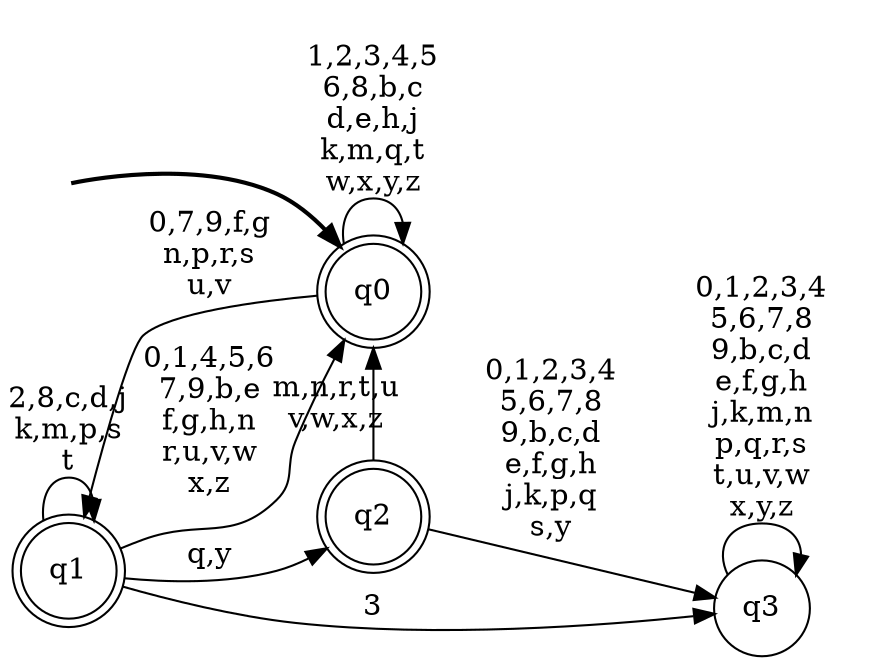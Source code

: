 digraph BlueStar {
__start0 [style = invis, shape = none, label = "", width = 0, height = 0];

rankdir=LR;
size="8,5";

s0 [style="rounded,filled", color="black", fillcolor="white" shape="doublecircle", label="q0"];
s1 [style="rounded,filled", color="black", fillcolor="white" shape="doublecircle", label="q1"];
s2 [style="rounded,filled", color="black", fillcolor="white" shape="doublecircle", label="q2"];
s3 [style="filled", color="black", fillcolor="white" shape="circle", label="q3"];
subgraph cluster_main { 
	graph [pad=".75", ranksep="0.15", nodesep="0.15"];
	 style=invis; 
	__start0 -> s0 [penwidth=2];
}
s0 -> s0 [label="1,2,3,4,5\n6,8,b,c\nd,e,h,j\nk,m,q,t\nw,x,y,z"];
s0 -> s1 [label="0,7,9,f,g\nn,p,r,s\nu,v"];
s1 -> s0 [label="0,1,4,5,6\n7,9,b,e\nf,g,h,n\nr,u,v,w\nx,z"];
s1 -> s1 [label="2,8,c,d,j\nk,m,p,s\nt"];
s1 -> s2 [label="q,y"];
s1 -> s3 [label="3"];
s2 -> s0 [label="m,n,r,t,u\nv,w,x,z"];
s2 -> s3 [label="0,1,2,3,4\n5,6,7,8\n9,b,c,d\ne,f,g,h\nj,k,p,q\ns,y"];
s3 -> s3 [label="0,1,2,3,4\n5,6,7,8\n9,b,c,d\ne,f,g,h\nj,k,m,n\np,q,r,s\nt,u,v,w\nx,y,z"];

}